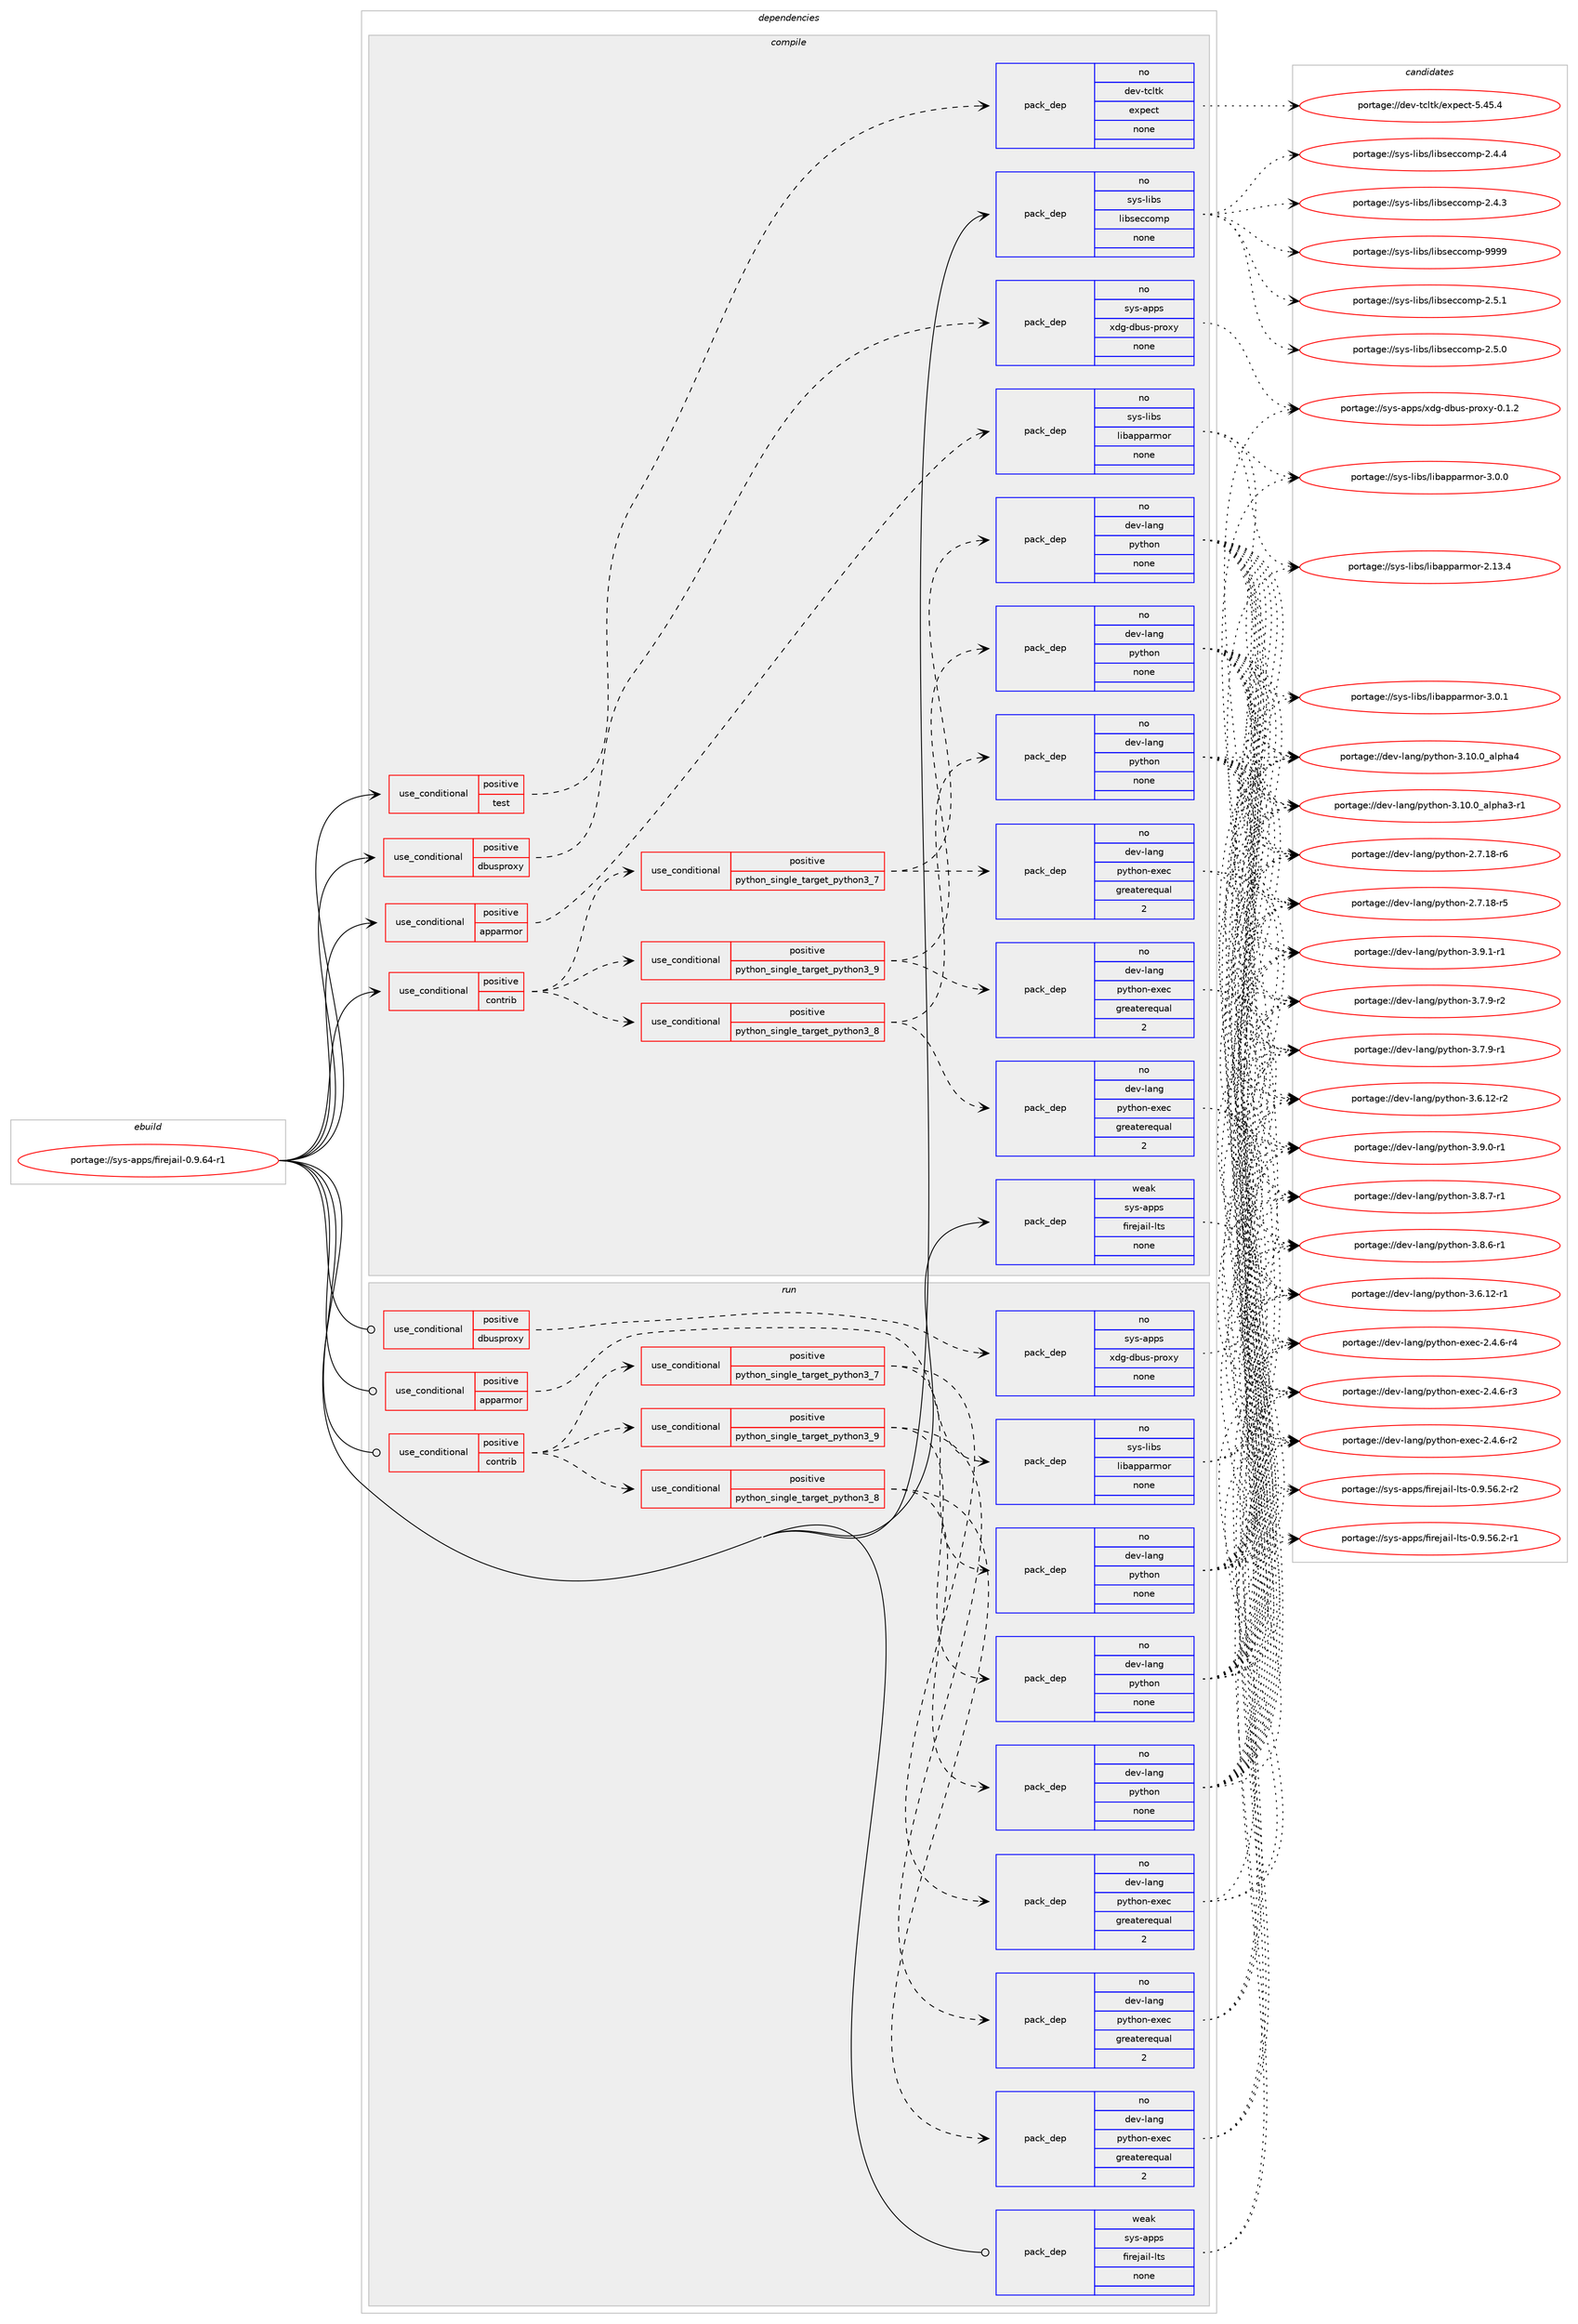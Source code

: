 digraph prolog {

# *************
# Graph options
# *************

newrank=true;
concentrate=true;
compound=true;
graph [rankdir=LR,fontname=Helvetica,fontsize=10,ranksep=1.5];#, ranksep=2.5, nodesep=0.2];
edge  [arrowhead=vee];
node  [fontname=Helvetica,fontsize=10];

# **********
# The ebuild
# **********

subgraph cluster_leftcol {
color=gray;
rank=same;
label=<<i>ebuild</i>>;
id [label="portage://sys-apps/firejail-0.9.64-r1", color=red, width=4, href="../sys-apps/firejail-0.9.64-r1.svg"];
}

# ****************
# The dependencies
# ****************

subgraph cluster_midcol {
color=gray;
label=<<i>dependencies</i>>;
subgraph cluster_compile {
fillcolor="#eeeeee";
style=filled;
label=<<i>compile</i>>;
subgraph cond4298 {
dependency14254 [label=<<TABLE BORDER="0" CELLBORDER="1" CELLSPACING="0" CELLPADDING="4"><TR><TD ROWSPAN="3" CELLPADDING="10">use_conditional</TD></TR><TR><TD>positive</TD></TR><TR><TD>apparmor</TD></TR></TABLE>>, shape=none, color=red];
subgraph pack9839 {
dependency14255 [label=<<TABLE BORDER="0" CELLBORDER="1" CELLSPACING="0" CELLPADDING="4" WIDTH="220"><TR><TD ROWSPAN="6" CELLPADDING="30">pack_dep</TD></TR><TR><TD WIDTH="110">no</TD></TR><TR><TD>sys-libs</TD></TR><TR><TD>libapparmor</TD></TR><TR><TD>none</TD></TR><TR><TD></TD></TR></TABLE>>, shape=none, color=blue];
}
dependency14254:e -> dependency14255:w [weight=20,style="dashed",arrowhead="vee"];
}
id:e -> dependency14254:w [weight=20,style="solid",arrowhead="vee"];
subgraph cond4299 {
dependency14256 [label=<<TABLE BORDER="0" CELLBORDER="1" CELLSPACING="0" CELLPADDING="4"><TR><TD ROWSPAN="3" CELLPADDING="10">use_conditional</TD></TR><TR><TD>positive</TD></TR><TR><TD>contrib</TD></TR></TABLE>>, shape=none, color=red];
subgraph cond4300 {
dependency14257 [label=<<TABLE BORDER="0" CELLBORDER="1" CELLSPACING="0" CELLPADDING="4"><TR><TD ROWSPAN="3" CELLPADDING="10">use_conditional</TD></TR><TR><TD>positive</TD></TR><TR><TD>python_single_target_python3_7</TD></TR></TABLE>>, shape=none, color=red];
subgraph pack9840 {
dependency14258 [label=<<TABLE BORDER="0" CELLBORDER="1" CELLSPACING="0" CELLPADDING="4" WIDTH="220"><TR><TD ROWSPAN="6" CELLPADDING="30">pack_dep</TD></TR><TR><TD WIDTH="110">no</TD></TR><TR><TD>dev-lang</TD></TR><TR><TD>python</TD></TR><TR><TD>none</TD></TR><TR><TD></TD></TR></TABLE>>, shape=none, color=blue];
}
dependency14257:e -> dependency14258:w [weight=20,style="dashed",arrowhead="vee"];
subgraph pack9841 {
dependency14259 [label=<<TABLE BORDER="0" CELLBORDER="1" CELLSPACING="0" CELLPADDING="4" WIDTH="220"><TR><TD ROWSPAN="6" CELLPADDING="30">pack_dep</TD></TR><TR><TD WIDTH="110">no</TD></TR><TR><TD>dev-lang</TD></TR><TR><TD>python-exec</TD></TR><TR><TD>greaterequal</TD></TR><TR><TD>2</TD></TR></TABLE>>, shape=none, color=blue];
}
dependency14257:e -> dependency14259:w [weight=20,style="dashed",arrowhead="vee"];
}
dependency14256:e -> dependency14257:w [weight=20,style="dashed",arrowhead="vee"];
subgraph cond4301 {
dependency14260 [label=<<TABLE BORDER="0" CELLBORDER="1" CELLSPACING="0" CELLPADDING="4"><TR><TD ROWSPAN="3" CELLPADDING="10">use_conditional</TD></TR><TR><TD>positive</TD></TR><TR><TD>python_single_target_python3_8</TD></TR></TABLE>>, shape=none, color=red];
subgraph pack9842 {
dependency14261 [label=<<TABLE BORDER="0" CELLBORDER="1" CELLSPACING="0" CELLPADDING="4" WIDTH="220"><TR><TD ROWSPAN="6" CELLPADDING="30">pack_dep</TD></TR><TR><TD WIDTH="110">no</TD></TR><TR><TD>dev-lang</TD></TR><TR><TD>python</TD></TR><TR><TD>none</TD></TR><TR><TD></TD></TR></TABLE>>, shape=none, color=blue];
}
dependency14260:e -> dependency14261:w [weight=20,style="dashed",arrowhead="vee"];
subgraph pack9843 {
dependency14262 [label=<<TABLE BORDER="0" CELLBORDER="1" CELLSPACING="0" CELLPADDING="4" WIDTH="220"><TR><TD ROWSPAN="6" CELLPADDING="30">pack_dep</TD></TR><TR><TD WIDTH="110">no</TD></TR><TR><TD>dev-lang</TD></TR><TR><TD>python-exec</TD></TR><TR><TD>greaterequal</TD></TR><TR><TD>2</TD></TR></TABLE>>, shape=none, color=blue];
}
dependency14260:e -> dependency14262:w [weight=20,style="dashed",arrowhead="vee"];
}
dependency14256:e -> dependency14260:w [weight=20,style="dashed",arrowhead="vee"];
subgraph cond4302 {
dependency14263 [label=<<TABLE BORDER="0" CELLBORDER="1" CELLSPACING="0" CELLPADDING="4"><TR><TD ROWSPAN="3" CELLPADDING="10">use_conditional</TD></TR><TR><TD>positive</TD></TR><TR><TD>python_single_target_python3_9</TD></TR></TABLE>>, shape=none, color=red];
subgraph pack9844 {
dependency14264 [label=<<TABLE BORDER="0" CELLBORDER="1" CELLSPACING="0" CELLPADDING="4" WIDTH="220"><TR><TD ROWSPAN="6" CELLPADDING="30">pack_dep</TD></TR><TR><TD WIDTH="110">no</TD></TR><TR><TD>dev-lang</TD></TR><TR><TD>python</TD></TR><TR><TD>none</TD></TR><TR><TD></TD></TR></TABLE>>, shape=none, color=blue];
}
dependency14263:e -> dependency14264:w [weight=20,style="dashed",arrowhead="vee"];
subgraph pack9845 {
dependency14265 [label=<<TABLE BORDER="0" CELLBORDER="1" CELLSPACING="0" CELLPADDING="4" WIDTH="220"><TR><TD ROWSPAN="6" CELLPADDING="30">pack_dep</TD></TR><TR><TD WIDTH="110">no</TD></TR><TR><TD>dev-lang</TD></TR><TR><TD>python-exec</TD></TR><TR><TD>greaterequal</TD></TR><TR><TD>2</TD></TR></TABLE>>, shape=none, color=blue];
}
dependency14263:e -> dependency14265:w [weight=20,style="dashed",arrowhead="vee"];
}
dependency14256:e -> dependency14263:w [weight=20,style="dashed",arrowhead="vee"];
}
id:e -> dependency14256:w [weight=20,style="solid",arrowhead="vee"];
subgraph cond4303 {
dependency14266 [label=<<TABLE BORDER="0" CELLBORDER="1" CELLSPACING="0" CELLPADDING="4"><TR><TD ROWSPAN="3" CELLPADDING="10">use_conditional</TD></TR><TR><TD>positive</TD></TR><TR><TD>dbusproxy</TD></TR></TABLE>>, shape=none, color=red];
subgraph pack9846 {
dependency14267 [label=<<TABLE BORDER="0" CELLBORDER="1" CELLSPACING="0" CELLPADDING="4" WIDTH="220"><TR><TD ROWSPAN="6" CELLPADDING="30">pack_dep</TD></TR><TR><TD WIDTH="110">no</TD></TR><TR><TD>sys-apps</TD></TR><TR><TD>xdg-dbus-proxy</TD></TR><TR><TD>none</TD></TR><TR><TD></TD></TR></TABLE>>, shape=none, color=blue];
}
dependency14266:e -> dependency14267:w [weight=20,style="dashed",arrowhead="vee"];
}
id:e -> dependency14266:w [weight=20,style="solid",arrowhead="vee"];
subgraph cond4304 {
dependency14268 [label=<<TABLE BORDER="0" CELLBORDER="1" CELLSPACING="0" CELLPADDING="4"><TR><TD ROWSPAN="3" CELLPADDING="10">use_conditional</TD></TR><TR><TD>positive</TD></TR><TR><TD>test</TD></TR></TABLE>>, shape=none, color=red];
subgraph pack9847 {
dependency14269 [label=<<TABLE BORDER="0" CELLBORDER="1" CELLSPACING="0" CELLPADDING="4" WIDTH="220"><TR><TD ROWSPAN="6" CELLPADDING="30">pack_dep</TD></TR><TR><TD WIDTH="110">no</TD></TR><TR><TD>dev-tcltk</TD></TR><TR><TD>expect</TD></TR><TR><TD>none</TD></TR><TR><TD></TD></TR></TABLE>>, shape=none, color=blue];
}
dependency14268:e -> dependency14269:w [weight=20,style="dashed",arrowhead="vee"];
}
id:e -> dependency14268:w [weight=20,style="solid",arrowhead="vee"];
subgraph pack9848 {
dependency14270 [label=<<TABLE BORDER="0" CELLBORDER="1" CELLSPACING="0" CELLPADDING="4" WIDTH="220"><TR><TD ROWSPAN="6" CELLPADDING="30">pack_dep</TD></TR><TR><TD WIDTH="110">no</TD></TR><TR><TD>sys-libs</TD></TR><TR><TD>libseccomp</TD></TR><TR><TD>none</TD></TR><TR><TD></TD></TR></TABLE>>, shape=none, color=blue];
}
id:e -> dependency14270:w [weight=20,style="solid",arrowhead="vee"];
subgraph pack9849 {
dependency14271 [label=<<TABLE BORDER="0" CELLBORDER="1" CELLSPACING="0" CELLPADDING="4" WIDTH="220"><TR><TD ROWSPAN="6" CELLPADDING="30">pack_dep</TD></TR><TR><TD WIDTH="110">weak</TD></TR><TR><TD>sys-apps</TD></TR><TR><TD>firejail-lts</TD></TR><TR><TD>none</TD></TR><TR><TD></TD></TR></TABLE>>, shape=none, color=blue];
}
id:e -> dependency14271:w [weight=20,style="solid",arrowhead="vee"];
}
subgraph cluster_compileandrun {
fillcolor="#eeeeee";
style=filled;
label=<<i>compile and run</i>>;
}
subgraph cluster_run {
fillcolor="#eeeeee";
style=filled;
label=<<i>run</i>>;
subgraph cond4305 {
dependency14272 [label=<<TABLE BORDER="0" CELLBORDER="1" CELLSPACING="0" CELLPADDING="4"><TR><TD ROWSPAN="3" CELLPADDING="10">use_conditional</TD></TR><TR><TD>positive</TD></TR><TR><TD>apparmor</TD></TR></TABLE>>, shape=none, color=red];
subgraph pack9850 {
dependency14273 [label=<<TABLE BORDER="0" CELLBORDER="1" CELLSPACING="0" CELLPADDING="4" WIDTH="220"><TR><TD ROWSPAN="6" CELLPADDING="30">pack_dep</TD></TR><TR><TD WIDTH="110">no</TD></TR><TR><TD>sys-libs</TD></TR><TR><TD>libapparmor</TD></TR><TR><TD>none</TD></TR><TR><TD></TD></TR></TABLE>>, shape=none, color=blue];
}
dependency14272:e -> dependency14273:w [weight=20,style="dashed",arrowhead="vee"];
}
id:e -> dependency14272:w [weight=20,style="solid",arrowhead="odot"];
subgraph cond4306 {
dependency14274 [label=<<TABLE BORDER="0" CELLBORDER="1" CELLSPACING="0" CELLPADDING="4"><TR><TD ROWSPAN="3" CELLPADDING="10">use_conditional</TD></TR><TR><TD>positive</TD></TR><TR><TD>contrib</TD></TR></TABLE>>, shape=none, color=red];
subgraph cond4307 {
dependency14275 [label=<<TABLE BORDER="0" CELLBORDER="1" CELLSPACING="0" CELLPADDING="4"><TR><TD ROWSPAN="3" CELLPADDING="10">use_conditional</TD></TR><TR><TD>positive</TD></TR><TR><TD>python_single_target_python3_7</TD></TR></TABLE>>, shape=none, color=red];
subgraph pack9851 {
dependency14276 [label=<<TABLE BORDER="0" CELLBORDER="1" CELLSPACING="0" CELLPADDING="4" WIDTH="220"><TR><TD ROWSPAN="6" CELLPADDING="30">pack_dep</TD></TR><TR><TD WIDTH="110">no</TD></TR><TR><TD>dev-lang</TD></TR><TR><TD>python</TD></TR><TR><TD>none</TD></TR><TR><TD></TD></TR></TABLE>>, shape=none, color=blue];
}
dependency14275:e -> dependency14276:w [weight=20,style="dashed",arrowhead="vee"];
subgraph pack9852 {
dependency14277 [label=<<TABLE BORDER="0" CELLBORDER="1" CELLSPACING="0" CELLPADDING="4" WIDTH="220"><TR><TD ROWSPAN="6" CELLPADDING="30">pack_dep</TD></TR><TR><TD WIDTH="110">no</TD></TR><TR><TD>dev-lang</TD></TR><TR><TD>python-exec</TD></TR><TR><TD>greaterequal</TD></TR><TR><TD>2</TD></TR></TABLE>>, shape=none, color=blue];
}
dependency14275:e -> dependency14277:w [weight=20,style="dashed",arrowhead="vee"];
}
dependency14274:e -> dependency14275:w [weight=20,style="dashed",arrowhead="vee"];
subgraph cond4308 {
dependency14278 [label=<<TABLE BORDER="0" CELLBORDER="1" CELLSPACING="0" CELLPADDING="4"><TR><TD ROWSPAN="3" CELLPADDING="10">use_conditional</TD></TR><TR><TD>positive</TD></TR><TR><TD>python_single_target_python3_8</TD></TR></TABLE>>, shape=none, color=red];
subgraph pack9853 {
dependency14279 [label=<<TABLE BORDER="0" CELLBORDER="1" CELLSPACING="0" CELLPADDING="4" WIDTH="220"><TR><TD ROWSPAN="6" CELLPADDING="30">pack_dep</TD></TR><TR><TD WIDTH="110">no</TD></TR><TR><TD>dev-lang</TD></TR><TR><TD>python</TD></TR><TR><TD>none</TD></TR><TR><TD></TD></TR></TABLE>>, shape=none, color=blue];
}
dependency14278:e -> dependency14279:w [weight=20,style="dashed",arrowhead="vee"];
subgraph pack9854 {
dependency14280 [label=<<TABLE BORDER="0" CELLBORDER="1" CELLSPACING="0" CELLPADDING="4" WIDTH="220"><TR><TD ROWSPAN="6" CELLPADDING="30">pack_dep</TD></TR><TR><TD WIDTH="110">no</TD></TR><TR><TD>dev-lang</TD></TR><TR><TD>python-exec</TD></TR><TR><TD>greaterequal</TD></TR><TR><TD>2</TD></TR></TABLE>>, shape=none, color=blue];
}
dependency14278:e -> dependency14280:w [weight=20,style="dashed",arrowhead="vee"];
}
dependency14274:e -> dependency14278:w [weight=20,style="dashed",arrowhead="vee"];
subgraph cond4309 {
dependency14281 [label=<<TABLE BORDER="0" CELLBORDER="1" CELLSPACING="0" CELLPADDING="4"><TR><TD ROWSPAN="3" CELLPADDING="10">use_conditional</TD></TR><TR><TD>positive</TD></TR><TR><TD>python_single_target_python3_9</TD></TR></TABLE>>, shape=none, color=red];
subgraph pack9855 {
dependency14282 [label=<<TABLE BORDER="0" CELLBORDER="1" CELLSPACING="0" CELLPADDING="4" WIDTH="220"><TR><TD ROWSPAN="6" CELLPADDING="30">pack_dep</TD></TR><TR><TD WIDTH="110">no</TD></TR><TR><TD>dev-lang</TD></TR><TR><TD>python</TD></TR><TR><TD>none</TD></TR><TR><TD></TD></TR></TABLE>>, shape=none, color=blue];
}
dependency14281:e -> dependency14282:w [weight=20,style="dashed",arrowhead="vee"];
subgraph pack9856 {
dependency14283 [label=<<TABLE BORDER="0" CELLBORDER="1" CELLSPACING="0" CELLPADDING="4" WIDTH="220"><TR><TD ROWSPAN="6" CELLPADDING="30">pack_dep</TD></TR><TR><TD WIDTH="110">no</TD></TR><TR><TD>dev-lang</TD></TR><TR><TD>python-exec</TD></TR><TR><TD>greaterequal</TD></TR><TR><TD>2</TD></TR></TABLE>>, shape=none, color=blue];
}
dependency14281:e -> dependency14283:w [weight=20,style="dashed",arrowhead="vee"];
}
dependency14274:e -> dependency14281:w [weight=20,style="dashed",arrowhead="vee"];
}
id:e -> dependency14274:w [weight=20,style="solid",arrowhead="odot"];
subgraph cond4310 {
dependency14284 [label=<<TABLE BORDER="0" CELLBORDER="1" CELLSPACING="0" CELLPADDING="4"><TR><TD ROWSPAN="3" CELLPADDING="10">use_conditional</TD></TR><TR><TD>positive</TD></TR><TR><TD>dbusproxy</TD></TR></TABLE>>, shape=none, color=red];
subgraph pack9857 {
dependency14285 [label=<<TABLE BORDER="0" CELLBORDER="1" CELLSPACING="0" CELLPADDING="4" WIDTH="220"><TR><TD ROWSPAN="6" CELLPADDING="30">pack_dep</TD></TR><TR><TD WIDTH="110">no</TD></TR><TR><TD>sys-apps</TD></TR><TR><TD>xdg-dbus-proxy</TD></TR><TR><TD>none</TD></TR><TR><TD></TD></TR></TABLE>>, shape=none, color=blue];
}
dependency14284:e -> dependency14285:w [weight=20,style="dashed",arrowhead="vee"];
}
id:e -> dependency14284:w [weight=20,style="solid",arrowhead="odot"];
subgraph pack9858 {
dependency14286 [label=<<TABLE BORDER="0" CELLBORDER="1" CELLSPACING="0" CELLPADDING="4" WIDTH="220"><TR><TD ROWSPAN="6" CELLPADDING="30">pack_dep</TD></TR><TR><TD WIDTH="110">weak</TD></TR><TR><TD>sys-apps</TD></TR><TR><TD>firejail-lts</TD></TR><TR><TD>none</TD></TR><TR><TD></TD></TR></TABLE>>, shape=none, color=blue];
}
id:e -> dependency14286:w [weight=20,style="solid",arrowhead="odot"];
}
}

# **************
# The candidates
# **************

subgraph cluster_choices {
rank=same;
color=gray;
label=<<i>candidates</i>>;

subgraph choice9839 {
color=black;
nodesep=1;
choice115121115451081059811547108105989711211297114109111114455146484649 [label="portage://sys-libs/libapparmor-3.0.1", color=red, width=4,href="../sys-libs/libapparmor-3.0.1.svg"];
choice115121115451081059811547108105989711211297114109111114455146484648 [label="portage://sys-libs/libapparmor-3.0.0", color=red, width=4,href="../sys-libs/libapparmor-3.0.0.svg"];
choice11512111545108105981154710810598971121129711410911111445504649514652 [label="portage://sys-libs/libapparmor-2.13.4", color=red, width=4,href="../sys-libs/libapparmor-2.13.4.svg"];
dependency14255:e -> choice115121115451081059811547108105989711211297114109111114455146484649:w [style=dotted,weight="100"];
dependency14255:e -> choice115121115451081059811547108105989711211297114109111114455146484648:w [style=dotted,weight="100"];
dependency14255:e -> choice11512111545108105981154710810598971121129711410911111445504649514652:w [style=dotted,weight="100"];
}
subgraph choice9840 {
color=black;
nodesep=1;
choice1001011184510897110103471121211161041111104551465746494511449 [label="portage://dev-lang/python-3.9.1-r1", color=red, width=4,href="../dev-lang/python-3.9.1-r1.svg"];
choice1001011184510897110103471121211161041111104551465746484511449 [label="portage://dev-lang/python-3.9.0-r1", color=red, width=4,href="../dev-lang/python-3.9.0-r1.svg"];
choice1001011184510897110103471121211161041111104551465646554511449 [label="portage://dev-lang/python-3.8.7-r1", color=red, width=4,href="../dev-lang/python-3.8.7-r1.svg"];
choice1001011184510897110103471121211161041111104551465646544511449 [label="portage://dev-lang/python-3.8.6-r1", color=red, width=4,href="../dev-lang/python-3.8.6-r1.svg"];
choice1001011184510897110103471121211161041111104551465546574511450 [label="portage://dev-lang/python-3.7.9-r2", color=red, width=4,href="../dev-lang/python-3.7.9-r2.svg"];
choice1001011184510897110103471121211161041111104551465546574511449 [label="portage://dev-lang/python-3.7.9-r1", color=red, width=4,href="../dev-lang/python-3.7.9-r1.svg"];
choice100101118451089711010347112121116104111110455146544649504511450 [label="portage://dev-lang/python-3.6.12-r2", color=red, width=4,href="../dev-lang/python-3.6.12-r2.svg"];
choice100101118451089711010347112121116104111110455146544649504511449 [label="portage://dev-lang/python-3.6.12-r1", color=red, width=4,href="../dev-lang/python-3.6.12-r1.svg"];
choice1001011184510897110103471121211161041111104551464948464895971081121049752 [label="portage://dev-lang/python-3.10.0_alpha4", color=red, width=4,href="../dev-lang/python-3.10.0_alpha4.svg"];
choice10010111845108971101034711212111610411111045514649484648959710811210497514511449 [label="portage://dev-lang/python-3.10.0_alpha3-r1", color=red, width=4,href="../dev-lang/python-3.10.0_alpha3-r1.svg"];
choice100101118451089711010347112121116104111110455046554649564511454 [label="portage://dev-lang/python-2.7.18-r6", color=red, width=4,href="../dev-lang/python-2.7.18-r6.svg"];
choice100101118451089711010347112121116104111110455046554649564511453 [label="portage://dev-lang/python-2.7.18-r5", color=red, width=4,href="../dev-lang/python-2.7.18-r5.svg"];
dependency14258:e -> choice1001011184510897110103471121211161041111104551465746494511449:w [style=dotted,weight="100"];
dependency14258:e -> choice1001011184510897110103471121211161041111104551465746484511449:w [style=dotted,weight="100"];
dependency14258:e -> choice1001011184510897110103471121211161041111104551465646554511449:w [style=dotted,weight="100"];
dependency14258:e -> choice1001011184510897110103471121211161041111104551465646544511449:w [style=dotted,weight="100"];
dependency14258:e -> choice1001011184510897110103471121211161041111104551465546574511450:w [style=dotted,weight="100"];
dependency14258:e -> choice1001011184510897110103471121211161041111104551465546574511449:w [style=dotted,weight="100"];
dependency14258:e -> choice100101118451089711010347112121116104111110455146544649504511450:w [style=dotted,weight="100"];
dependency14258:e -> choice100101118451089711010347112121116104111110455146544649504511449:w [style=dotted,weight="100"];
dependency14258:e -> choice1001011184510897110103471121211161041111104551464948464895971081121049752:w [style=dotted,weight="100"];
dependency14258:e -> choice10010111845108971101034711212111610411111045514649484648959710811210497514511449:w [style=dotted,weight="100"];
dependency14258:e -> choice100101118451089711010347112121116104111110455046554649564511454:w [style=dotted,weight="100"];
dependency14258:e -> choice100101118451089711010347112121116104111110455046554649564511453:w [style=dotted,weight="100"];
}
subgraph choice9841 {
color=black;
nodesep=1;
choice10010111845108971101034711212111610411111045101120101994550465246544511452 [label="portage://dev-lang/python-exec-2.4.6-r4", color=red, width=4,href="../dev-lang/python-exec-2.4.6-r4.svg"];
choice10010111845108971101034711212111610411111045101120101994550465246544511451 [label="portage://dev-lang/python-exec-2.4.6-r3", color=red, width=4,href="../dev-lang/python-exec-2.4.6-r3.svg"];
choice10010111845108971101034711212111610411111045101120101994550465246544511450 [label="portage://dev-lang/python-exec-2.4.6-r2", color=red, width=4,href="../dev-lang/python-exec-2.4.6-r2.svg"];
dependency14259:e -> choice10010111845108971101034711212111610411111045101120101994550465246544511452:w [style=dotted,weight="100"];
dependency14259:e -> choice10010111845108971101034711212111610411111045101120101994550465246544511451:w [style=dotted,weight="100"];
dependency14259:e -> choice10010111845108971101034711212111610411111045101120101994550465246544511450:w [style=dotted,weight="100"];
}
subgraph choice9842 {
color=black;
nodesep=1;
choice1001011184510897110103471121211161041111104551465746494511449 [label="portage://dev-lang/python-3.9.1-r1", color=red, width=4,href="../dev-lang/python-3.9.1-r1.svg"];
choice1001011184510897110103471121211161041111104551465746484511449 [label="portage://dev-lang/python-3.9.0-r1", color=red, width=4,href="../dev-lang/python-3.9.0-r1.svg"];
choice1001011184510897110103471121211161041111104551465646554511449 [label="portage://dev-lang/python-3.8.7-r1", color=red, width=4,href="../dev-lang/python-3.8.7-r1.svg"];
choice1001011184510897110103471121211161041111104551465646544511449 [label="portage://dev-lang/python-3.8.6-r1", color=red, width=4,href="../dev-lang/python-3.8.6-r1.svg"];
choice1001011184510897110103471121211161041111104551465546574511450 [label="portage://dev-lang/python-3.7.9-r2", color=red, width=4,href="../dev-lang/python-3.7.9-r2.svg"];
choice1001011184510897110103471121211161041111104551465546574511449 [label="portage://dev-lang/python-3.7.9-r1", color=red, width=4,href="../dev-lang/python-3.7.9-r1.svg"];
choice100101118451089711010347112121116104111110455146544649504511450 [label="portage://dev-lang/python-3.6.12-r2", color=red, width=4,href="../dev-lang/python-3.6.12-r2.svg"];
choice100101118451089711010347112121116104111110455146544649504511449 [label="portage://dev-lang/python-3.6.12-r1", color=red, width=4,href="../dev-lang/python-3.6.12-r1.svg"];
choice1001011184510897110103471121211161041111104551464948464895971081121049752 [label="portage://dev-lang/python-3.10.0_alpha4", color=red, width=4,href="../dev-lang/python-3.10.0_alpha4.svg"];
choice10010111845108971101034711212111610411111045514649484648959710811210497514511449 [label="portage://dev-lang/python-3.10.0_alpha3-r1", color=red, width=4,href="../dev-lang/python-3.10.0_alpha3-r1.svg"];
choice100101118451089711010347112121116104111110455046554649564511454 [label="portage://dev-lang/python-2.7.18-r6", color=red, width=4,href="../dev-lang/python-2.7.18-r6.svg"];
choice100101118451089711010347112121116104111110455046554649564511453 [label="portage://dev-lang/python-2.7.18-r5", color=red, width=4,href="../dev-lang/python-2.7.18-r5.svg"];
dependency14261:e -> choice1001011184510897110103471121211161041111104551465746494511449:w [style=dotted,weight="100"];
dependency14261:e -> choice1001011184510897110103471121211161041111104551465746484511449:w [style=dotted,weight="100"];
dependency14261:e -> choice1001011184510897110103471121211161041111104551465646554511449:w [style=dotted,weight="100"];
dependency14261:e -> choice1001011184510897110103471121211161041111104551465646544511449:w [style=dotted,weight="100"];
dependency14261:e -> choice1001011184510897110103471121211161041111104551465546574511450:w [style=dotted,weight="100"];
dependency14261:e -> choice1001011184510897110103471121211161041111104551465546574511449:w [style=dotted,weight="100"];
dependency14261:e -> choice100101118451089711010347112121116104111110455146544649504511450:w [style=dotted,weight="100"];
dependency14261:e -> choice100101118451089711010347112121116104111110455146544649504511449:w [style=dotted,weight="100"];
dependency14261:e -> choice1001011184510897110103471121211161041111104551464948464895971081121049752:w [style=dotted,weight="100"];
dependency14261:e -> choice10010111845108971101034711212111610411111045514649484648959710811210497514511449:w [style=dotted,weight="100"];
dependency14261:e -> choice100101118451089711010347112121116104111110455046554649564511454:w [style=dotted,weight="100"];
dependency14261:e -> choice100101118451089711010347112121116104111110455046554649564511453:w [style=dotted,weight="100"];
}
subgraph choice9843 {
color=black;
nodesep=1;
choice10010111845108971101034711212111610411111045101120101994550465246544511452 [label="portage://dev-lang/python-exec-2.4.6-r4", color=red, width=4,href="../dev-lang/python-exec-2.4.6-r4.svg"];
choice10010111845108971101034711212111610411111045101120101994550465246544511451 [label="portage://dev-lang/python-exec-2.4.6-r3", color=red, width=4,href="../dev-lang/python-exec-2.4.6-r3.svg"];
choice10010111845108971101034711212111610411111045101120101994550465246544511450 [label="portage://dev-lang/python-exec-2.4.6-r2", color=red, width=4,href="../dev-lang/python-exec-2.4.6-r2.svg"];
dependency14262:e -> choice10010111845108971101034711212111610411111045101120101994550465246544511452:w [style=dotted,weight="100"];
dependency14262:e -> choice10010111845108971101034711212111610411111045101120101994550465246544511451:w [style=dotted,weight="100"];
dependency14262:e -> choice10010111845108971101034711212111610411111045101120101994550465246544511450:w [style=dotted,weight="100"];
}
subgraph choice9844 {
color=black;
nodesep=1;
choice1001011184510897110103471121211161041111104551465746494511449 [label="portage://dev-lang/python-3.9.1-r1", color=red, width=4,href="../dev-lang/python-3.9.1-r1.svg"];
choice1001011184510897110103471121211161041111104551465746484511449 [label="portage://dev-lang/python-3.9.0-r1", color=red, width=4,href="../dev-lang/python-3.9.0-r1.svg"];
choice1001011184510897110103471121211161041111104551465646554511449 [label="portage://dev-lang/python-3.8.7-r1", color=red, width=4,href="../dev-lang/python-3.8.7-r1.svg"];
choice1001011184510897110103471121211161041111104551465646544511449 [label="portage://dev-lang/python-3.8.6-r1", color=red, width=4,href="../dev-lang/python-3.8.6-r1.svg"];
choice1001011184510897110103471121211161041111104551465546574511450 [label="portage://dev-lang/python-3.7.9-r2", color=red, width=4,href="../dev-lang/python-3.7.9-r2.svg"];
choice1001011184510897110103471121211161041111104551465546574511449 [label="portage://dev-lang/python-3.7.9-r1", color=red, width=4,href="../dev-lang/python-3.7.9-r1.svg"];
choice100101118451089711010347112121116104111110455146544649504511450 [label="portage://dev-lang/python-3.6.12-r2", color=red, width=4,href="../dev-lang/python-3.6.12-r2.svg"];
choice100101118451089711010347112121116104111110455146544649504511449 [label="portage://dev-lang/python-3.6.12-r1", color=red, width=4,href="../dev-lang/python-3.6.12-r1.svg"];
choice1001011184510897110103471121211161041111104551464948464895971081121049752 [label="portage://dev-lang/python-3.10.0_alpha4", color=red, width=4,href="../dev-lang/python-3.10.0_alpha4.svg"];
choice10010111845108971101034711212111610411111045514649484648959710811210497514511449 [label="portage://dev-lang/python-3.10.0_alpha3-r1", color=red, width=4,href="../dev-lang/python-3.10.0_alpha3-r1.svg"];
choice100101118451089711010347112121116104111110455046554649564511454 [label="portage://dev-lang/python-2.7.18-r6", color=red, width=4,href="../dev-lang/python-2.7.18-r6.svg"];
choice100101118451089711010347112121116104111110455046554649564511453 [label="portage://dev-lang/python-2.7.18-r5", color=red, width=4,href="../dev-lang/python-2.7.18-r5.svg"];
dependency14264:e -> choice1001011184510897110103471121211161041111104551465746494511449:w [style=dotted,weight="100"];
dependency14264:e -> choice1001011184510897110103471121211161041111104551465746484511449:w [style=dotted,weight="100"];
dependency14264:e -> choice1001011184510897110103471121211161041111104551465646554511449:w [style=dotted,weight="100"];
dependency14264:e -> choice1001011184510897110103471121211161041111104551465646544511449:w [style=dotted,weight="100"];
dependency14264:e -> choice1001011184510897110103471121211161041111104551465546574511450:w [style=dotted,weight="100"];
dependency14264:e -> choice1001011184510897110103471121211161041111104551465546574511449:w [style=dotted,weight="100"];
dependency14264:e -> choice100101118451089711010347112121116104111110455146544649504511450:w [style=dotted,weight="100"];
dependency14264:e -> choice100101118451089711010347112121116104111110455146544649504511449:w [style=dotted,weight="100"];
dependency14264:e -> choice1001011184510897110103471121211161041111104551464948464895971081121049752:w [style=dotted,weight="100"];
dependency14264:e -> choice10010111845108971101034711212111610411111045514649484648959710811210497514511449:w [style=dotted,weight="100"];
dependency14264:e -> choice100101118451089711010347112121116104111110455046554649564511454:w [style=dotted,weight="100"];
dependency14264:e -> choice100101118451089711010347112121116104111110455046554649564511453:w [style=dotted,weight="100"];
}
subgraph choice9845 {
color=black;
nodesep=1;
choice10010111845108971101034711212111610411111045101120101994550465246544511452 [label="portage://dev-lang/python-exec-2.4.6-r4", color=red, width=4,href="../dev-lang/python-exec-2.4.6-r4.svg"];
choice10010111845108971101034711212111610411111045101120101994550465246544511451 [label="portage://dev-lang/python-exec-2.4.6-r3", color=red, width=4,href="../dev-lang/python-exec-2.4.6-r3.svg"];
choice10010111845108971101034711212111610411111045101120101994550465246544511450 [label="portage://dev-lang/python-exec-2.4.6-r2", color=red, width=4,href="../dev-lang/python-exec-2.4.6-r2.svg"];
dependency14265:e -> choice10010111845108971101034711212111610411111045101120101994550465246544511452:w [style=dotted,weight="100"];
dependency14265:e -> choice10010111845108971101034711212111610411111045101120101994550465246544511451:w [style=dotted,weight="100"];
dependency14265:e -> choice10010111845108971101034711212111610411111045101120101994550465246544511450:w [style=dotted,weight="100"];
}
subgraph choice9846 {
color=black;
nodesep=1;
choice115121115459711211211547120100103451009811711545112114111120121454846494650 [label="portage://sys-apps/xdg-dbus-proxy-0.1.2", color=red, width=4,href="../sys-apps/xdg-dbus-proxy-0.1.2.svg"];
dependency14267:e -> choice115121115459711211211547120100103451009811711545112114111120121454846494650:w [style=dotted,weight="100"];
}
subgraph choice9847 {
color=black;
nodesep=1;
choice1001011184511699108116107471011201121019911645534652534652 [label="portage://dev-tcltk/expect-5.45.4", color=red, width=4,href="../dev-tcltk/expect-5.45.4.svg"];
dependency14269:e -> choice1001011184511699108116107471011201121019911645534652534652:w [style=dotted,weight="100"];
}
subgraph choice9848 {
color=black;
nodesep=1;
choice1151211154510810598115471081059811510199991111091124557575757 [label="portage://sys-libs/libseccomp-9999", color=red, width=4,href="../sys-libs/libseccomp-9999.svg"];
choice115121115451081059811547108105981151019999111109112455046534649 [label="portage://sys-libs/libseccomp-2.5.1", color=red, width=4,href="../sys-libs/libseccomp-2.5.1.svg"];
choice115121115451081059811547108105981151019999111109112455046534648 [label="portage://sys-libs/libseccomp-2.5.0", color=red, width=4,href="../sys-libs/libseccomp-2.5.0.svg"];
choice115121115451081059811547108105981151019999111109112455046524652 [label="portage://sys-libs/libseccomp-2.4.4", color=red, width=4,href="../sys-libs/libseccomp-2.4.4.svg"];
choice115121115451081059811547108105981151019999111109112455046524651 [label="portage://sys-libs/libseccomp-2.4.3", color=red, width=4,href="../sys-libs/libseccomp-2.4.3.svg"];
dependency14270:e -> choice1151211154510810598115471081059811510199991111091124557575757:w [style=dotted,weight="100"];
dependency14270:e -> choice115121115451081059811547108105981151019999111109112455046534649:w [style=dotted,weight="100"];
dependency14270:e -> choice115121115451081059811547108105981151019999111109112455046534648:w [style=dotted,weight="100"];
dependency14270:e -> choice115121115451081059811547108105981151019999111109112455046524652:w [style=dotted,weight="100"];
dependency14270:e -> choice115121115451081059811547108105981151019999111109112455046524651:w [style=dotted,weight="100"];
}
subgraph choice9849 {
color=black;
nodesep=1;
choice11512111545971121121154710210511410110697105108451081161154548465746535446504511450 [label="portage://sys-apps/firejail-lts-0.9.56.2-r2", color=red, width=4,href="../sys-apps/firejail-lts-0.9.56.2-r2.svg"];
choice11512111545971121121154710210511410110697105108451081161154548465746535446504511449 [label="portage://sys-apps/firejail-lts-0.9.56.2-r1", color=red, width=4,href="../sys-apps/firejail-lts-0.9.56.2-r1.svg"];
dependency14271:e -> choice11512111545971121121154710210511410110697105108451081161154548465746535446504511450:w [style=dotted,weight="100"];
dependency14271:e -> choice11512111545971121121154710210511410110697105108451081161154548465746535446504511449:w [style=dotted,weight="100"];
}
subgraph choice9850 {
color=black;
nodesep=1;
choice115121115451081059811547108105989711211297114109111114455146484649 [label="portage://sys-libs/libapparmor-3.0.1", color=red, width=4,href="../sys-libs/libapparmor-3.0.1.svg"];
choice115121115451081059811547108105989711211297114109111114455146484648 [label="portage://sys-libs/libapparmor-3.0.0", color=red, width=4,href="../sys-libs/libapparmor-3.0.0.svg"];
choice11512111545108105981154710810598971121129711410911111445504649514652 [label="portage://sys-libs/libapparmor-2.13.4", color=red, width=4,href="../sys-libs/libapparmor-2.13.4.svg"];
dependency14273:e -> choice115121115451081059811547108105989711211297114109111114455146484649:w [style=dotted,weight="100"];
dependency14273:e -> choice115121115451081059811547108105989711211297114109111114455146484648:w [style=dotted,weight="100"];
dependency14273:e -> choice11512111545108105981154710810598971121129711410911111445504649514652:w [style=dotted,weight="100"];
}
subgraph choice9851 {
color=black;
nodesep=1;
choice1001011184510897110103471121211161041111104551465746494511449 [label="portage://dev-lang/python-3.9.1-r1", color=red, width=4,href="../dev-lang/python-3.9.1-r1.svg"];
choice1001011184510897110103471121211161041111104551465746484511449 [label="portage://dev-lang/python-3.9.0-r1", color=red, width=4,href="../dev-lang/python-3.9.0-r1.svg"];
choice1001011184510897110103471121211161041111104551465646554511449 [label="portage://dev-lang/python-3.8.7-r1", color=red, width=4,href="../dev-lang/python-3.8.7-r1.svg"];
choice1001011184510897110103471121211161041111104551465646544511449 [label="portage://dev-lang/python-3.8.6-r1", color=red, width=4,href="../dev-lang/python-3.8.6-r1.svg"];
choice1001011184510897110103471121211161041111104551465546574511450 [label="portage://dev-lang/python-3.7.9-r2", color=red, width=4,href="../dev-lang/python-3.7.9-r2.svg"];
choice1001011184510897110103471121211161041111104551465546574511449 [label="portage://dev-lang/python-3.7.9-r1", color=red, width=4,href="../dev-lang/python-3.7.9-r1.svg"];
choice100101118451089711010347112121116104111110455146544649504511450 [label="portage://dev-lang/python-3.6.12-r2", color=red, width=4,href="../dev-lang/python-3.6.12-r2.svg"];
choice100101118451089711010347112121116104111110455146544649504511449 [label="portage://dev-lang/python-3.6.12-r1", color=red, width=4,href="../dev-lang/python-3.6.12-r1.svg"];
choice1001011184510897110103471121211161041111104551464948464895971081121049752 [label="portage://dev-lang/python-3.10.0_alpha4", color=red, width=4,href="../dev-lang/python-3.10.0_alpha4.svg"];
choice10010111845108971101034711212111610411111045514649484648959710811210497514511449 [label="portage://dev-lang/python-3.10.0_alpha3-r1", color=red, width=4,href="../dev-lang/python-3.10.0_alpha3-r1.svg"];
choice100101118451089711010347112121116104111110455046554649564511454 [label="portage://dev-lang/python-2.7.18-r6", color=red, width=4,href="../dev-lang/python-2.7.18-r6.svg"];
choice100101118451089711010347112121116104111110455046554649564511453 [label="portage://dev-lang/python-2.7.18-r5", color=red, width=4,href="../dev-lang/python-2.7.18-r5.svg"];
dependency14276:e -> choice1001011184510897110103471121211161041111104551465746494511449:w [style=dotted,weight="100"];
dependency14276:e -> choice1001011184510897110103471121211161041111104551465746484511449:w [style=dotted,weight="100"];
dependency14276:e -> choice1001011184510897110103471121211161041111104551465646554511449:w [style=dotted,weight="100"];
dependency14276:e -> choice1001011184510897110103471121211161041111104551465646544511449:w [style=dotted,weight="100"];
dependency14276:e -> choice1001011184510897110103471121211161041111104551465546574511450:w [style=dotted,weight="100"];
dependency14276:e -> choice1001011184510897110103471121211161041111104551465546574511449:w [style=dotted,weight="100"];
dependency14276:e -> choice100101118451089711010347112121116104111110455146544649504511450:w [style=dotted,weight="100"];
dependency14276:e -> choice100101118451089711010347112121116104111110455146544649504511449:w [style=dotted,weight="100"];
dependency14276:e -> choice1001011184510897110103471121211161041111104551464948464895971081121049752:w [style=dotted,weight="100"];
dependency14276:e -> choice10010111845108971101034711212111610411111045514649484648959710811210497514511449:w [style=dotted,weight="100"];
dependency14276:e -> choice100101118451089711010347112121116104111110455046554649564511454:w [style=dotted,weight="100"];
dependency14276:e -> choice100101118451089711010347112121116104111110455046554649564511453:w [style=dotted,weight="100"];
}
subgraph choice9852 {
color=black;
nodesep=1;
choice10010111845108971101034711212111610411111045101120101994550465246544511452 [label="portage://dev-lang/python-exec-2.4.6-r4", color=red, width=4,href="../dev-lang/python-exec-2.4.6-r4.svg"];
choice10010111845108971101034711212111610411111045101120101994550465246544511451 [label="portage://dev-lang/python-exec-2.4.6-r3", color=red, width=4,href="../dev-lang/python-exec-2.4.6-r3.svg"];
choice10010111845108971101034711212111610411111045101120101994550465246544511450 [label="portage://dev-lang/python-exec-2.4.6-r2", color=red, width=4,href="../dev-lang/python-exec-2.4.6-r2.svg"];
dependency14277:e -> choice10010111845108971101034711212111610411111045101120101994550465246544511452:w [style=dotted,weight="100"];
dependency14277:e -> choice10010111845108971101034711212111610411111045101120101994550465246544511451:w [style=dotted,weight="100"];
dependency14277:e -> choice10010111845108971101034711212111610411111045101120101994550465246544511450:w [style=dotted,weight="100"];
}
subgraph choice9853 {
color=black;
nodesep=1;
choice1001011184510897110103471121211161041111104551465746494511449 [label="portage://dev-lang/python-3.9.1-r1", color=red, width=4,href="../dev-lang/python-3.9.1-r1.svg"];
choice1001011184510897110103471121211161041111104551465746484511449 [label="portage://dev-lang/python-3.9.0-r1", color=red, width=4,href="../dev-lang/python-3.9.0-r1.svg"];
choice1001011184510897110103471121211161041111104551465646554511449 [label="portage://dev-lang/python-3.8.7-r1", color=red, width=4,href="../dev-lang/python-3.8.7-r1.svg"];
choice1001011184510897110103471121211161041111104551465646544511449 [label="portage://dev-lang/python-3.8.6-r1", color=red, width=4,href="../dev-lang/python-3.8.6-r1.svg"];
choice1001011184510897110103471121211161041111104551465546574511450 [label="portage://dev-lang/python-3.7.9-r2", color=red, width=4,href="../dev-lang/python-3.7.9-r2.svg"];
choice1001011184510897110103471121211161041111104551465546574511449 [label="portage://dev-lang/python-3.7.9-r1", color=red, width=4,href="../dev-lang/python-3.7.9-r1.svg"];
choice100101118451089711010347112121116104111110455146544649504511450 [label="portage://dev-lang/python-3.6.12-r2", color=red, width=4,href="../dev-lang/python-3.6.12-r2.svg"];
choice100101118451089711010347112121116104111110455146544649504511449 [label="portage://dev-lang/python-3.6.12-r1", color=red, width=4,href="../dev-lang/python-3.6.12-r1.svg"];
choice1001011184510897110103471121211161041111104551464948464895971081121049752 [label="portage://dev-lang/python-3.10.0_alpha4", color=red, width=4,href="../dev-lang/python-3.10.0_alpha4.svg"];
choice10010111845108971101034711212111610411111045514649484648959710811210497514511449 [label="portage://dev-lang/python-3.10.0_alpha3-r1", color=red, width=4,href="../dev-lang/python-3.10.0_alpha3-r1.svg"];
choice100101118451089711010347112121116104111110455046554649564511454 [label="portage://dev-lang/python-2.7.18-r6", color=red, width=4,href="../dev-lang/python-2.7.18-r6.svg"];
choice100101118451089711010347112121116104111110455046554649564511453 [label="portage://dev-lang/python-2.7.18-r5", color=red, width=4,href="../dev-lang/python-2.7.18-r5.svg"];
dependency14279:e -> choice1001011184510897110103471121211161041111104551465746494511449:w [style=dotted,weight="100"];
dependency14279:e -> choice1001011184510897110103471121211161041111104551465746484511449:w [style=dotted,weight="100"];
dependency14279:e -> choice1001011184510897110103471121211161041111104551465646554511449:w [style=dotted,weight="100"];
dependency14279:e -> choice1001011184510897110103471121211161041111104551465646544511449:w [style=dotted,weight="100"];
dependency14279:e -> choice1001011184510897110103471121211161041111104551465546574511450:w [style=dotted,weight="100"];
dependency14279:e -> choice1001011184510897110103471121211161041111104551465546574511449:w [style=dotted,weight="100"];
dependency14279:e -> choice100101118451089711010347112121116104111110455146544649504511450:w [style=dotted,weight="100"];
dependency14279:e -> choice100101118451089711010347112121116104111110455146544649504511449:w [style=dotted,weight="100"];
dependency14279:e -> choice1001011184510897110103471121211161041111104551464948464895971081121049752:w [style=dotted,weight="100"];
dependency14279:e -> choice10010111845108971101034711212111610411111045514649484648959710811210497514511449:w [style=dotted,weight="100"];
dependency14279:e -> choice100101118451089711010347112121116104111110455046554649564511454:w [style=dotted,weight="100"];
dependency14279:e -> choice100101118451089711010347112121116104111110455046554649564511453:w [style=dotted,weight="100"];
}
subgraph choice9854 {
color=black;
nodesep=1;
choice10010111845108971101034711212111610411111045101120101994550465246544511452 [label="portage://dev-lang/python-exec-2.4.6-r4", color=red, width=4,href="../dev-lang/python-exec-2.4.6-r4.svg"];
choice10010111845108971101034711212111610411111045101120101994550465246544511451 [label="portage://dev-lang/python-exec-2.4.6-r3", color=red, width=4,href="../dev-lang/python-exec-2.4.6-r3.svg"];
choice10010111845108971101034711212111610411111045101120101994550465246544511450 [label="portage://dev-lang/python-exec-2.4.6-r2", color=red, width=4,href="../dev-lang/python-exec-2.4.6-r2.svg"];
dependency14280:e -> choice10010111845108971101034711212111610411111045101120101994550465246544511452:w [style=dotted,weight="100"];
dependency14280:e -> choice10010111845108971101034711212111610411111045101120101994550465246544511451:w [style=dotted,weight="100"];
dependency14280:e -> choice10010111845108971101034711212111610411111045101120101994550465246544511450:w [style=dotted,weight="100"];
}
subgraph choice9855 {
color=black;
nodesep=1;
choice1001011184510897110103471121211161041111104551465746494511449 [label="portage://dev-lang/python-3.9.1-r1", color=red, width=4,href="../dev-lang/python-3.9.1-r1.svg"];
choice1001011184510897110103471121211161041111104551465746484511449 [label="portage://dev-lang/python-3.9.0-r1", color=red, width=4,href="../dev-lang/python-3.9.0-r1.svg"];
choice1001011184510897110103471121211161041111104551465646554511449 [label="portage://dev-lang/python-3.8.7-r1", color=red, width=4,href="../dev-lang/python-3.8.7-r1.svg"];
choice1001011184510897110103471121211161041111104551465646544511449 [label="portage://dev-lang/python-3.8.6-r1", color=red, width=4,href="../dev-lang/python-3.8.6-r1.svg"];
choice1001011184510897110103471121211161041111104551465546574511450 [label="portage://dev-lang/python-3.7.9-r2", color=red, width=4,href="../dev-lang/python-3.7.9-r2.svg"];
choice1001011184510897110103471121211161041111104551465546574511449 [label="portage://dev-lang/python-3.7.9-r1", color=red, width=4,href="../dev-lang/python-3.7.9-r1.svg"];
choice100101118451089711010347112121116104111110455146544649504511450 [label="portage://dev-lang/python-3.6.12-r2", color=red, width=4,href="../dev-lang/python-3.6.12-r2.svg"];
choice100101118451089711010347112121116104111110455146544649504511449 [label="portage://dev-lang/python-3.6.12-r1", color=red, width=4,href="../dev-lang/python-3.6.12-r1.svg"];
choice1001011184510897110103471121211161041111104551464948464895971081121049752 [label="portage://dev-lang/python-3.10.0_alpha4", color=red, width=4,href="../dev-lang/python-3.10.0_alpha4.svg"];
choice10010111845108971101034711212111610411111045514649484648959710811210497514511449 [label="portage://dev-lang/python-3.10.0_alpha3-r1", color=red, width=4,href="../dev-lang/python-3.10.0_alpha3-r1.svg"];
choice100101118451089711010347112121116104111110455046554649564511454 [label="portage://dev-lang/python-2.7.18-r6", color=red, width=4,href="../dev-lang/python-2.7.18-r6.svg"];
choice100101118451089711010347112121116104111110455046554649564511453 [label="portage://dev-lang/python-2.7.18-r5", color=red, width=4,href="../dev-lang/python-2.7.18-r5.svg"];
dependency14282:e -> choice1001011184510897110103471121211161041111104551465746494511449:w [style=dotted,weight="100"];
dependency14282:e -> choice1001011184510897110103471121211161041111104551465746484511449:w [style=dotted,weight="100"];
dependency14282:e -> choice1001011184510897110103471121211161041111104551465646554511449:w [style=dotted,weight="100"];
dependency14282:e -> choice1001011184510897110103471121211161041111104551465646544511449:w [style=dotted,weight="100"];
dependency14282:e -> choice1001011184510897110103471121211161041111104551465546574511450:w [style=dotted,weight="100"];
dependency14282:e -> choice1001011184510897110103471121211161041111104551465546574511449:w [style=dotted,weight="100"];
dependency14282:e -> choice100101118451089711010347112121116104111110455146544649504511450:w [style=dotted,weight="100"];
dependency14282:e -> choice100101118451089711010347112121116104111110455146544649504511449:w [style=dotted,weight="100"];
dependency14282:e -> choice1001011184510897110103471121211161041111104551464948464895971081121049752:w [style=dotted,weight="100"];
dependency14282:e -> choice10010111845108971101034711212111610411111045514649484648959710811210497514511449:w [style=dotted,weight="100"];
dependency14282:e -> choice100101118451089711010347112121116104111110455046554649564511454:w [style=dotted,weight="100"];
dependency14282:e -> choice100101118451089711010347112121116104111110455046554649564511453:w [style=dotted,weight="100"];
}
subgraph choice9856 {
color=black;
nodesep=1;
choice10010111845108971101034711212111610411111045101120101994550465246544511452 [label="portage://dev-lang/python-exec-2.4.6-r4", color=red, width=4,href="../dev-lang/python-exec-2.4.6-r4.svg"];
choice10010111845108971101034711212111610411111045101120101994550465246544511451 [label="portage://dev-lang/python-exec-2.4.6-r3", color=red, width=4,href="../dev-lang/python-exec-2.4.6-r3.svg"];
choice10010111845108971101034711212111610411111045101120101994550465246544511450 [label="portage://dev-lang/python-exec-2.4.6-r2", color=red, width=4,href="../dev-lang/python-exec-2.4.6-r2.svg"];
dependency14283:e -> choice10010111845108971101034711212111610411111045101120101994550465246544511452:w [style=dotted,weight="100"];
dependency14283:e -> choice10010111845108971101034711212111610411111045101120101994550465246544511451:w [style=dotted,weight="100"];
dependency14283:e -> choice10010111845108971101034711212111610411111045101120101994550465246544511450:w [style=dotted,weight="100"];
}
subgraph choice9857 {
color=black;
nodesep=1;
choice115121115459711211211547120100103451009811711545112114111120121454846494650 [label="portage://sys-apps/xdg-dbus-proxy-0.1.2", color=red, width=4,href="../sys-apps/xdg-dbus-proxy-0.1.2.svg"];
dependency14285:e -> choice115121115459711211211547120100103451009811711545112114111120121454846494650:w [style=dotted,weight="100"];
}
subgraph choice9858 {
color=black;
nodesep=1;
choice11512111545971121121154710210511410110697105108451081161154548465746535446504511450 [label="portage://sys-apps/firejail-lts-0.9.56.2-r2", color=red, width=4,href="../sys-apps/firejail-lts-0.9.56.2-r2.svg"];
choice11512111545971121121154710210511410110697105108451081161154548465746535446504511449 [label="portage://sys-apps/firejail-lts-0.9.56.2-r1", color=red, width=4,href="../sys-apps/firejail-lts-0.9.56.2-r1.svg"];
dependency14286:e -> choice11512111545971121121154710210511410110697105108451081161154548465746535446504511450:w [style=dotted,weight="100"];
dependency14286:e -> choice11512111545971121121154710210511410110697105108451081161154548465746535446504511449:w [style=dotted,weight="100"];
}
}

}
